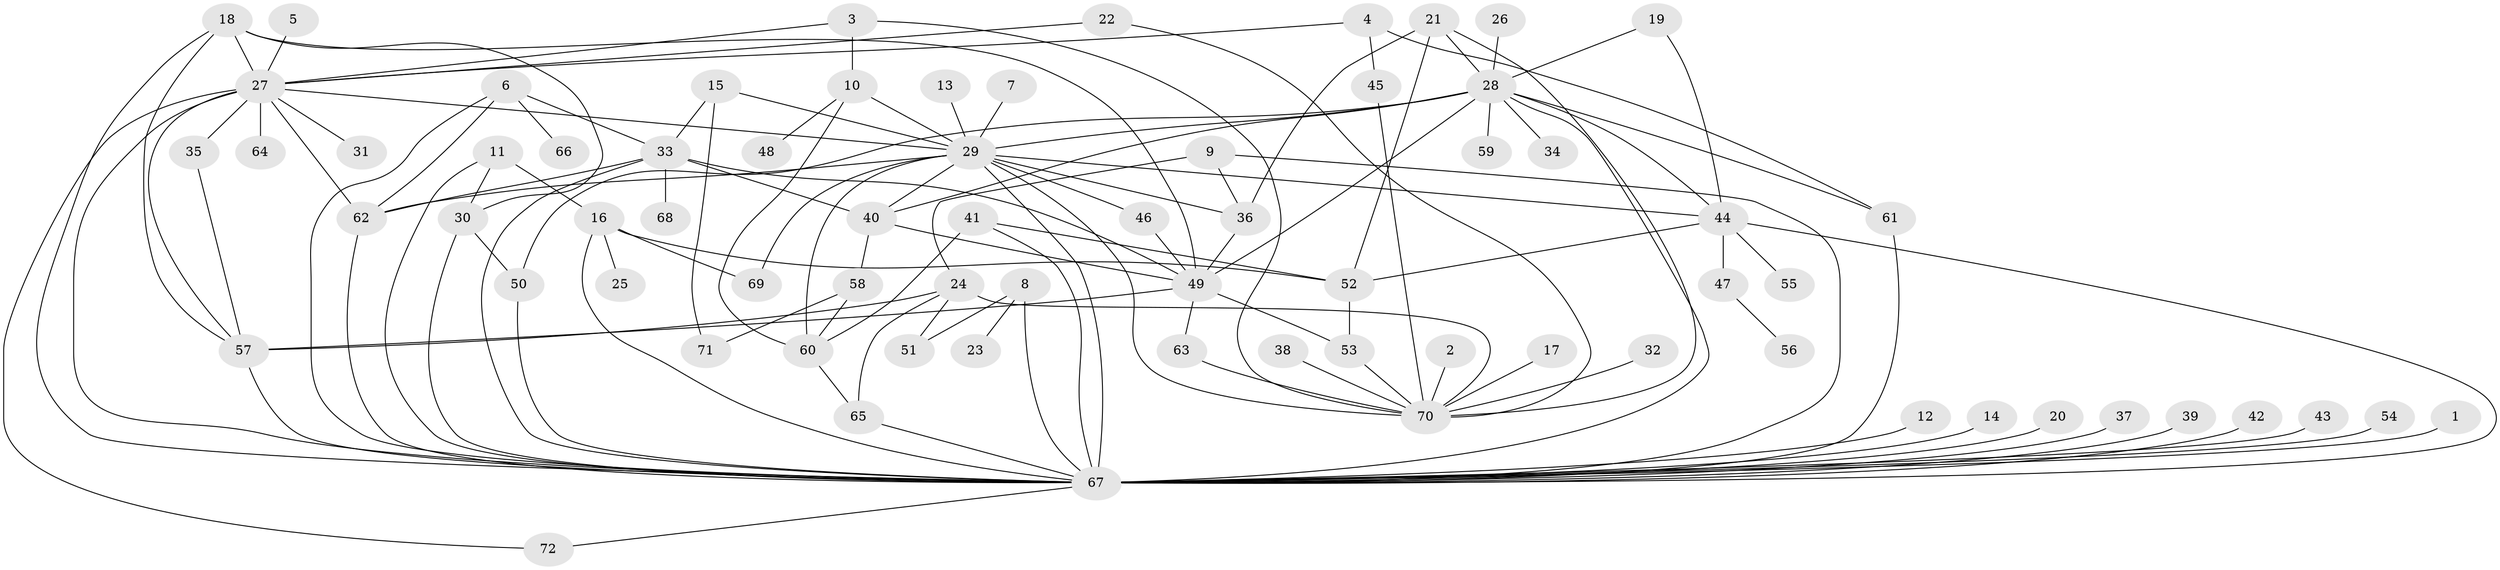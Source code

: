 // original degree distribution, {20: 0.006944444444444444, 17: 0.006944444444444444, 40: 0.006944444444444444, 4: 0.0763888888888889, 3: 0.14583333333333334, 13: 0.006944444444444444, 2: 0.2638888888888889, 6: 0.006944444444444444, 10: 0.006944444444444444, 8: 0.013888888888888888, 1: 0.3958333333333333, 7: 0.020833333333333332, 16: 0.006944444444444444, 5: 0.027777777777777776, 9: 0.006944444444444444}
// Generated by graph-tools (version 1.1) at 2025/01/03/09/25 03:01:42]
// undirected, 72 vertices, 125 edges
graph export_dot {
graph [start="1"]
  node [color=gray90,style=filled];
  1;
  2;
  3;
  4;
  5;
  6;
  7;
  8;
  9;
  10;
  11;
  12;
  13;
  14;
  15;
  16;
  17;
  18;
  19;
  20;
  21;
  22;
  23;
  24;
  25;
  26;
  27;
  28;
  29;
  30;
  31;
  32;
  33;
  34;
  35;
  36;
  37;
  38;
  39;
  40;
  41;
  42;
  43;
  44;
  45;
  46;
  47;
  48;
  49;
  50;
  51;
  52;
  53;
  54;
  55;
  56;
  57;
  58;
  59;
  60;
  61;
  62;
  63;
  64;
  65;
  66;
  67;
  68;
  69;
  70;
  71;
  72;
  1 -- 67 [weight=1.0];
  2 -- 70 [weight=1.0];
  3 -- 10 [weight=1.0];
  3 -- 27 [weight=1.0];
  3 -- 70 [weight=1.0];
  4 -- 27 [weight=1.0];
  4 -- 45 [weight=1.0];
  4 -- 61 [weight=1.0];
  5 -- 27 [weight=1.0];
  6 -- 33 [weight=1.0];
  6 -- 62 [weight=1.0];
  6 -- 66 [weight=1.0];
  6 -- 67 [weight=1.0];
  7 -- 29 [weight=1.0];
  8 -- 23 [weight=1.0];
  8 -- 51 [weight=1.0];
  8 -- 67 [weight=1.0];
  9 -- 24 [weight=1.0];
  9 -- 36 [weight=1.0];
  9 -- 67 [weight=2.0];
  10 -- 29 [weight=1.0];
  10 -- 48 [weight=1.0];
  10 -- 60 [weight=1.0];
  11 -- 16 [weight=2.0];
  11 -- 30 [weight=1.0];
  11 -- 67 [weight=1.0];
  12 -- 67 [weight=1.0];
  13 -- 29 [weight=1.0];
  14 -- 67 [weight=1.0];
  15 -- 29 [weight=1.0];
  15 -- 33 [weight=1.0];
  15 -- 71 [weight=1.0];
  16 -- 25 [weight=1.0];
  16 -- 52 [weight=1.0];
  16 -- 67 [weight=1.0];
  16 -- 69 [weight=1.0];
  17 -- 70 [weight=1.0];
  18 -- 27 [weight=1.0];
  18 -- 30 [weight=1.0];
  18 -- 49 [weight=1.0];
  18 -- 57 [weight=1.0];
  18 -- 67 [weight=1.0];
  19 -- 28 [weight=1.0];
  19 -- 44 [weight=1.0];
  20 -- 67 [weight=1.0];
  21 -- 28 [weight=1.0];
  21 -- 36 [weight=1.0];
  21 -- 52 [weight=1.0];
  21 -- 70 [weight=1.0];
  22 -- 27 [weight=1.0];
  22 -- 70 [weight=1.0];
  24 -- 51 [weight=1.0];
  24 -- 57 [weight=1.0];
  24 -- 65 [weight=1.0];
  24 -- 70 [weight=1.0];
  26 -- 28 [weight=1.0];
  27 -- 29 [weight=1.0];
  27 -- 31 [weight=1.0];
  27 -- 35 [weight=2.0];
  27 -- 57 [weight=2.0];
  27 -- 62 [weight=1.0];
  27 -- 64 [weight=1.0];
  27 -- 67 [weight=1.0];
  27 -- 72 [weight=1.0];
  28 -- 29 [weight=1.0];
  28 -- 34 [weight=1.0];
  28 -- 40 [weight=1.0];
  28 -- 44 [weight=1.0];
  28 -- 49 [weight=1.0];
  28 -- 50 [weight=1.0];
  28 -- 59 [weight=1.0];
  28 -- 61 [weight=1.0];
  28 -- 67 [weight=1.0];
  29 -- 36 [weight=2.0];
  29 -- 40 [weight=1.0];
  29 -- 44 [weight=1.0];
  29 -- 46 [weight=1.0];
  29 -- 60 [weight=1.0];
  29 -- 62 [weight=1.0];
  29 -- 67 [weight=1.0];
  29 -- 69 [weight=1.0];
  29 -- 70 [weight=1.0];
  30 -- 50 [weight=1.0];
  30 -- 67 [weight=1.0];
  32 -- 70 [weight=1.0];
  33 -- 40 [weight=1.0];
  33 -- 49 [weight=1.0];
  33 -- 62 [weight=1.0];
  33 -- 67 [weight=1.0];
  33 -- 68 [weight=1.0];
  35 -- 57 [weight=1.0];
  36 -- 49 [weight=1.0];
  37 -- 67 [weight=1.0];
  38 -- 70 [weight=1.0];
  39 -- 67 [weight=1.0];
  40 -- 49 [weight=1.0];
  40 -- 58 [weight=1.0];
  41 -- 52 [weight=1.0];
  41 -- 60 [weight=1.0];
  41 -- 67 [weight=1.0];
  42 -- 67 [weight=1.0];
  43 -- 67 [weight=1.0];
  44 -- 47 [weight=1.0];
  44 -- 52 [weight=1.0];
  44 -- 55 [weight=1.0];
  44 -- 67 [weight=1.0];
  45 -- 70 [weight=1.0];
  46 -- 49 [weight=1.0];
  47 -- 56 [weight=1.0];
  49 -- 53 [weight=1.0];
  49 -- 57 [weight=1.0];
  49 -- 63 [weight=1.0];
  50 -- 67 [weight=1.0];
  52 -- 53 [weight=1.0];
  53 -- 70 [weight=1.0];
  54 -- 67 [weight=1.0];
  57 -- 67 [weight=2.0];
  58 -- 60 [weight=1.0];
  58 -- 71 [weight=1.0];
  60 -- 65 [weight=1.0];
  61 -- 67 [weight=2.0];
  62 -- 67 [weight=1.0];
  63 -- 70 [weight=1.0];
  65 -- 67 [weight=1.0];
  67 -- 72 [weight=1.0];
}
